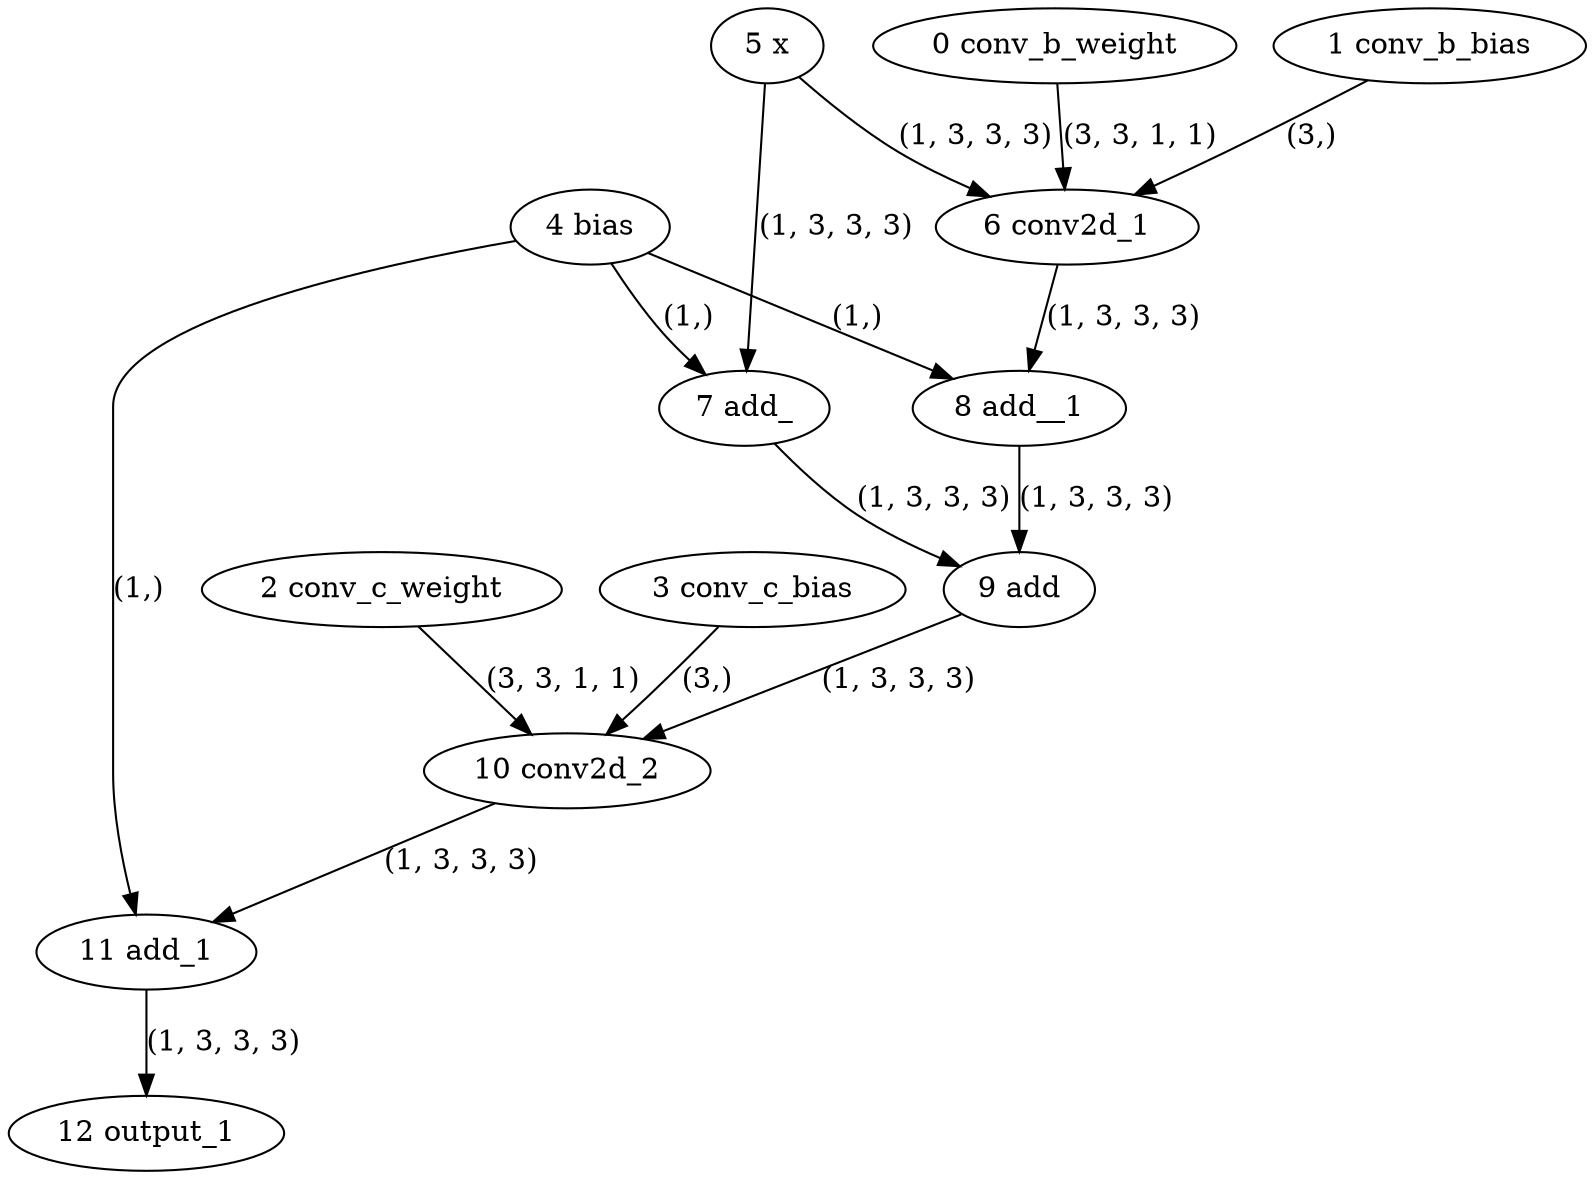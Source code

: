 strict digraph  {
"0 conv_b_weight" [id=0, type=get_attr];
"1 conv_b_bias" [id=1, type=get_attr];
"2 conv_c_weight" [id=2, type=get_attr];
"3 conv_c_bias" [id=3, type=get_attr];
"4 bias" [id=4, type=get_attr];
"5 x" [id=5, type=input];
"6 conv2d_1" [id=6, type=conv2d];
"7 add_" [id=7, type=add_];
"8 add__1" [id=8, type=add_];
"9 add" [id=9, type=add];
"10 conv2d_2" [id=10, type=conv2d];
"11 add_1" [id=11, type=add];
"12 output_1" [id=12, type=output];
"0 conv_b_weight" -> "6 conv2d_1"  [label="(3, 3, 1, 1)", style=solid];
"1 conv_b_bias" -> "6 conv2d_1"  [label="(3,)", style=solid];
"2 conv_c_weight" -> "10 conv2d_2"  [label="(3, 3, 1, 1)", style=solid];
"3 conv_c_bias" -> "10 conv2d_2"  [label="(3,)", style=solid];
"4 bias" -> "7 add_"  [label="(1,)", style=solid];
"4 bias" -> "8 add__1"  [label="(1,)", style=solid];
"4 bias" -> "11 add_1"  [label="(1,)", style=solid];
"5 x" -> "6 conv2d_1"  [label="(1, 3, 3, 3)", style=solid];
"5 x" -> "7 add_"  [label="(1, 3, 3, 3)", style=solid];
"6 conv2d_1" -> "8 add__1"  [label="(1, 3, 3, 3)", style=solid];
"7 add_" -> "9 add"  [label="(1, 3, 3, 3)", style=solid];
"8 add__1" -> "9 add"  [label="(1, 3, 3, 3)", style=solid];
"9 add" -> "10 conv2d_2"  [label="(1, 3, 3, 3)", style=solid];
"10 conv2d_2" -> "11 add_1"  [label="(1, 3, 3, 3)", style=solid];
"11 add_1" -> "12 output_1"  [label="(1, 3, 3, 3)", style=solid];
}
